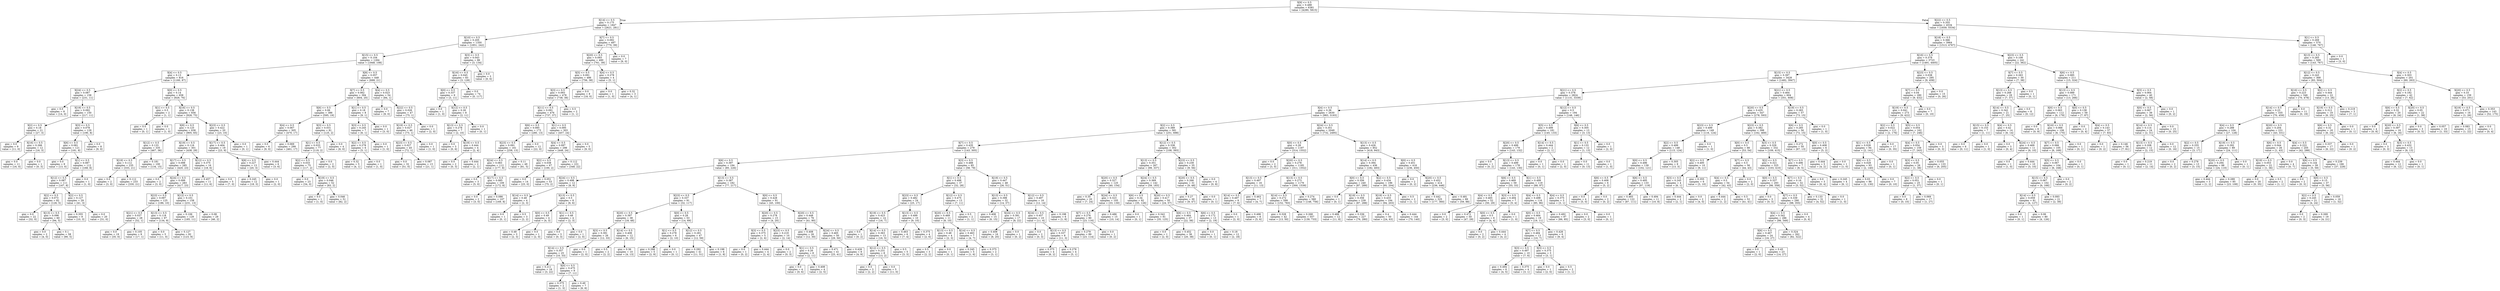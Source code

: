 digraph Tree {
node [shape=box] ;
0 [label="X[9] <= 0.5\ngini = 0.488\nsamples = 6381\nvalue = [4280, 5815]"] ;
1 [label="X[14] <= 0.5\ngini = 0.175\nsamples = 1847\nvalue = [2621, 281]"] ;
0 -> 1 [labeldistance=2.5, labelangle=45, headlabel="True"] ;
2 [label="X[10] <= 0.5\ngini = 0.205\nsamples = 1350\nvalue = [1851, 242]"] ;
1 -> 2 ;
3 [label="X[15] <= 0.5\ngini = 0.104\nsamples = 1264\nvalue = [1848, 108]"] ;
2 -> 3 ;
4 [label="X[4] <= 0.5\ngini = 0.13\nsamples = 816\nvalue = [1160, 87]"] ;
3 -> 4 ;
5 [label="X[24] <= 0.5\ngini = 0.087\nsamples = 158\nvalue = [231, 11]"] ;
4 -> 5 ;
6 [label="gini = 0.0\nsamples = 8\nvalue = [14, 0]"] ;
5 -> 6 ;
7 [label="X[19] <= 0.5\ngini = 0.092\nsamples = 150\nvalue = [217, 11]"] ;
5 -> 7 ;
8 [label="X[2] <= 0.5\ngini = 0.18\nsamples = 21\nvalue = [27, 3]"] ;
7 -> 8 ;
9 [label="gini = 0.0\nsamples = 9\nvalue = [11, 0]"] ;
8 -> 9 ;
10 [label="X[16] <= 0.5\ngini = 0.266\nsamples = 12\nvalue = [16, 3]"] ;
8 -> 10 ;
11 [label="gini = 0.0\nsamples = 11\nvalue = [16, 0]"] ;
10 -> 11 ;
12 [label="gini = 0.0\nsamples = 1\nvalue = [0, 3]"] ;
10 -> 12 ;
13 [label="X[3] <= 0.5\ngini = 0.078\nsamples = 129\nvalue = [190, 8]"] ;
7 -> 13 ;
14 [label="X[6] <= 0.5\ngini = 0.081\nsamples = 121\nvalue = [181, 8]"] ;
13 -> 14 ;
15 [label="gini = 0.0\nsamples = 9\nvalue = [13, 0]"] ;
14 -> 15 ;
16 [label="X[1] <= 0.5\ngini = 0.087\nsamples = 112\nvalue = [168, 8]"] ;
14 -> 16 ;
17 [label="X[12] <= 0.5\ngini = 0.087\nsamples = 111\nvalue = [167, 8]"] ;
16 -> 17 ;
18 [label="X[2] <= 0.5\ngini = 0.073\nsamples = 82\nvalue = [126, 5]"] ;
17 -> 18 ;
19 [label="gini = 0.0\nsamples = 22\nvalue = [32, 0]"] ;
18 -> 19 ;
20 [label="X[13] <= 0.5\ngini = 0.096\nsamples = 60\nvalue = [94, 5]"] ;
18 -> 20 ;
21 [label="gini = 0.0\nsamples = 2\nvalue = [4, 0]"] ;
20 -> 21 ;
22 [label="gini = 0.1\nsamples = 58\nvalue = [90, 5]"] ;
20 -> 22 ;
23 [label="X[2] <= 0.5\ngini = 0.127\nsamples = 29\nvalue = [41, 3]"] ;
17 -> 23 ;
24 [label="gini = 0.355\nsamples = 9\nvalue = [10, 3]"] ;
23 -> 24 ;
25 [label="gini = 0.0\nsamples = 20\nvalue = [31, 0]"] ;
23 -> 25 ;
26 [label="gini = 0.0\nsamples = 1\nvalue = [1, 0]"] ;
16 -> 26 ;
27 [label="gini = 0.0\nsamples = 8\nvalue = [9, 0]"] ;
13 -> 27 ;
28 [label="X[0] <= 0.5\ngini = 0.14\nsamples = 658\nvalue = [929, 76]"] ;
4 -> 28 ;
29 [label="X[1] <= 0.5\ngini = 0.5\nsamples = 2\nvalue = [1, 1]"] ;
28 -> 29 ;
30 [label="gini = 0.0\nsamples = 1\nvalue = [0, 1]"] ;
29 -> 30 ;
31 [label="gini = 0.0\nsamples = 1\nvalue = [1, 0]"] ;
29 -> 31 ;
32 [label="X[16] <= 0.5\ngini = 0.138\nsamples = 656\nvalue = [928, 75]"] ;
28 -> 32 ;
33 [label="X[8] <= 0.5\ngini = 0.125\nsamples = 636\nvalue = [905, 65]"] ;
32 -> 33 ;
34 [label="X[12] <= 0.5\ngini = 0.133\nsamples = 335\nvalue = [467, 36]"] ;
33 -> 34 ;
35 [label="X[19] <= 0.5\ngini = 0.112\nsamples = 235\nvalue = [333, 21]"] ;
34 -> 35 ;
36 [label="gini = 0.0\nsamples = 2\nvalue = [3, 0]"] ;
35 -> 36 ;
37 [label="gini = 0.112\nsamples = 233\nvalue = [330, 21]"] ;
35 -> 37 ;
38 [label="gini = 0.181\nsamples = 100\nvalue = [134, 15]"] ;
34 -> 38 ;
39 [label="X[19] <= 0.5\ngini = 0.116\nsamples = 301\nvalue = [438, 29]"] ;
33 -> 39 ;
40 [label="X[17] <= 0.5\ngini = 0.098\nsamples = 285\nvalue = [420, 23]"] ;
39 -> 40 ;
41 [label="gini = 0.0\nsamples = 2\nvalue = [3, 0]"] ;
40 -> 41 ;
42 [label="X[24] <= 0.5\ngini = 0.099\nsamples = 283\nvalue = [417, 23]"] ;
40 -> 42 ;
43 [label="X[23] <= 0.5\ngini = 0.097\nsamples = 125\nvalue = [186, 10]"] ;
42 -> 43 ;
44 [label="X[21] <= 0.5\ngini = 0.037\nsamples = 28\nvalue = [52, 1]"] ;
43 -> 44 ;
45 [label="gini = 0.0\nsamples = 19\nvalue = [35, 0]"] ;
44 -> 45 ;
46 [label="gini = 0.105\nsamples = 9\nvalue = [17, 1]"] ;
44 -> 46 ;
47 [label="X[13] <= 0.5\ngini = 0.118\nsamples = 97\nvalue = [134, 9]"] ;
43 -> 47 ;
48 [label="gini = 0.0\nsamples = 5\nvalue = [11, 0]"] ;
47 -> 48 ;
49 [label="gini = 0.127\nsamples = 92\nvalue = [123, 9]"] ;
47 -> 49 ;
50 [label="X[12] <= 0.5\ngini = 0.101\nsamples = 158\nvalue = [231, 13]"] ;
42 -> 50 ;
51 [label="gini = 0.106\nsamples = 129\nvalue = [185, 11]"] ;
50 -> 51 ;
52 [label="gini = 0.08\nsamples = 29\nvalue = [46, 2]"] ;
50 -> 52 ;
53 [label="X[12] <= 0.5\ngini = 0.375\nsamples = 16\nvalue = [18, 6]"] ;
39 -> 53 ;
54 [label="gini = 0.457\nsamples = 11\nvalue = [11, 6]"] ;
53 -> 54 ;
55 [label="gini = 0.0\nsamples = 5\nvalue = [7, 0]"] ;
53 -> 55 ;
56 [label="X[23] <= 0.5\ngini = 0.422\nsamples = 20\nvalue = [23, 10]"] ;
32 -> 56 ;
57 [label="X[17] <= 0.5\ngini = 0.404\nsamples = 19\nvalue = [23, 9]"] ;
56 -> 57 ;
58 [label="X[8] <= 0.5\ngini = 0.227\nsamples = 13\nvalue = [20, 3]"] ;
57 -> 58 ;
59 [label="gini = 0.245\nsamples = 12\nvalue = [18, 3]"] ;
58 -> 59 ;
60 [label="gini = 0.0\nsamples = 1\nvalue = [2, 0]"] ;
58 -> 60 ;
61 [label="gini = 0.444\nsamples = 6\nvalue = [3, 6]"] ;
57 -> 61 ;
62 [label="gini = 0.0\nsamples = 1\nvalue = [0, 1]"] ;
56 -> 62 ;
63 [label="X[8] <= 0.5\ngini = 0.057\nsamples = 448\nvalue = [688, 21]"] ;
3 -> 63 ;
64 [label="X[7] <= 0.5\ngini = 0.062\nsamples = 394\nvalue = [604, 20]"] ;
63 -> 64 ;
65 [label="X[6] <= 0.5\ngini = 0.06\nsamples = 386\nvalue = [595, 19]"] ;
64 -> 65 ;
66 [label="X[4] <= 0.5\ngini = 0.067\nsamples = 305\nvalue = [470, 17]"] ;
65 -> 66 ;
67 [label="gini = 0.0\nsamples = 6\nvalue = [9, 0]"] ;
66 -> 67 ;
68 [label="gini = 0.069\nsamples = 299\nvalue = [461, 17]"] ;
66 -> 68 ;
69 [label="X[3] <= 0.5\ngini = 0.031\nsamples = 81\nvalue = [125, 2]"] ;
65 -> 69 ;
70 [label="X[1] <= 0.5\ngini = 0.033\nsamples = 77\nvalue = [119, 2]"] ;
69 -> 70 ;
71 [label="X[2] <= 0.5\ngini = 0.033\nsamples = 75\nvalue = [117, 2]"] ;
70 -> 71 ;
72 [label="gini = 0.0\nsamples = 23\nvalue = [34, 0]"] ;
71 -> 72 ;
73 [label="X[19] <= 0.5\ngini = 0.046\nsamples = 52\nvalue = [83, 2]"] ;
71 -> 73 ;
74 [label="gini = 0.0\nsamples = 1\nvalue = [1, 0]"] ;
73 -> 74 ;
75 [label="gini = 0.046\nsamples = 51\nvalue = [82, 2]"] ;
73 -> 75 ;
76 [label="gini = 0.0\nsamples = 2\nvalue = [2, 0]"] ;
70 -> 76 ;
77 [label="gini = 0.0\nsamples = 4\nvalue = [6, 0]"] ;
69 -> 77 ;
78 [label="X[1] <= 0.5\ngini = 0.18\nsamples = 8\nvalue = [9, 1]"] ;
64 -> 78 ;
79 [label="X[3] <= 0.5\ngini = 0.245\nsamples = 7\nvalue = [6, 1]"] ;
78 -> 79 ;
80 [label="X[2] <= 0.5\ngini = 0.278\nsamples = 6\nvalue = [5, 1]"] ;
79 -> 80 ;
81 [label="gini = 0.32\nsamples = 5\nvalue = [4, 1]"] ;
80 -> 81 ;
82 [label="gini = 0.0\nsamples = 1\nvalue = [1, 0]"] ;
80 -> 82 ;
83 [label="gini = 0.0\nsamples = 1\nvalue = [1, 0]"] ;
79 -> 83 ;
84 [label="gini = 0.0\nsamples = 1\nvalue = [3, 0]"] ;
78 -> 84 ;
85 [label="X[4] <= 0.5\ngini = 0.023\nsamples = 54\nvalue = [84, 1]"] ;
63 -> 85 ;
86 [label="gini = 0.0\nsamples = 7\nvalue = [9, 0]"] ;
85 -> 86 ;
87 [label="X[22] <= 0.5\ngini = 0.026\nsamples = 47\nvalue = [75, 1]"] ;
85 -> 87 ;
88 [label="X[19] <= 0.5\ngini = 0.027\nsamples = 46\nvalue = [73, 1]"] ;
87 -> 88 ;
89 [label="X[23] <= 0.5\ngini = 0.027\nsamples = 45\nvalue = [72, 1]"] ;
88 -> 89 ;
90 [label="gini = 0.0\nsamples = 32\nvalue = [51, 0]"] ;
89 -> 90 ;
91 [label="gini = 0.087\nsamples = 13\nvalue = [21, 1]"] ;
89 -> 91 ;
92 [label="gini = 0.0\nsamples = 1\nvalue = [1, 0]"] ;
88 -> 92 ;
93 [label="gini = 0.0\nsamples = 1\nvalue = [2, 0]"] ;
87 -> 93 ;
94 [label="X[3] <= 0.5\ngini = 0.043\nsamples = 86\nvalue = [3, 134]"] ;
2 -> 94 ;
95 [label="X[16] <= 0.5\ngini = 0.045\nsamples = 83\nvalue = [3, 128]"] ;
94 -> 95 ;
96 [label="X[0] <= 0.5\ngini = 0.337\nsamples = 9\nvalue = [3, 11]"] ;
95 -> 96 ;
97 [label="gini = 0.0\nsamples = 1\nvalue = [1, 0]"] ;
96 -> 97 ;
98 [label="X[12] <= 0.5\ngini = 0.26\nsamples = 8\nvalue = [2, 11]"] ;
96 -> 98 ;
99 [label="X[13] <= 0.5\ngini = 0.278\nsamples = 7\nvalue = [2, 10]"] ;
98 -> 99 ;
100 [label="gini = 0.0\nsamples = 3\nvalue = [0, 6]"] ;
99 -> 100 ;
101 [label="X[19] <= 0.5\ngini = 0.444\nsamples = 4\nvalue = [2, 4]"] ;
99 -> 101 ;
102 [label="gini = 0.0\nsamples = 2\nvalue = [0, 3]"] ;
101 -> 102 ;
103 [label="gini = 0.444\nsamples = 2\nvalue = [2, 1]"] ;
101 -> 103 ;
104 [label="gini = 0.0\nsamples = 1\nvalue = [0, 1]"] ;
98 -> 104 ;
105 [label="gini = 0.0\nsamples = 74\nvalue = [0, 117]"] ;
95 -> 105 ;
106 [label="gini = 0.0\nsamples = 3\nvalue = [0, 6]"] ;
94 -> 106 ;
107 [label="X[7] <= 0.5\ngini = 0.092\nsamples = 497\nvalue = [770, 39]"] ;
1 -> 107 ;
108 [label="X[20] <= 0.5\ngini = 0.093\nsamples = 490\nvalue = [761, 39]"] ;
107 -> 108 ;
109 [label="X[5] <= 0.5\ngini = 0.091\nsamples = 486\nvalue = [756, 38]"] ;
108 -> 109 ;
110 [label="X[3] <= 0.5\ngini = 0.093\nsamples = 478\nvalue = [738, 38]"] ;
109 -> 110 ;
111 [label="X[11] <= 0.5\ngini = 0.091\nsamples = 476\nvalue = [737, 37]"] ;
110 -> 111 ;
112 [label="X[6] <= 0.5\ngini = 0.085\nsamples = 173\nvalue = [280, 13]"] ;
111 -> 112 ;
113 [label="X[23] <= 0.5\ngini = 0.091\nsamples = 161\nvalue = [258, 13]"] ;
112 -> 113 ;
114 [label="X[24] <= 0.5\ngini = 0.083\nsamples = 112\nvalue = [177, 8]"] ;
113 -> 114 ;
115 [label="gini = 0.0\nsamples = 3\nvalue = [5, 0]"] ;
114 -> 115 ;
116 [label="X[17] <= 0.5\ngini = 0.085\nsamples = 109\nvalue = [172, 8]"] ;
114 -> 116 ;
117 [label="gini = 0.0\nsamples = 2\nvalue = [3, 0]"] ;
116 -> 117 ;
118 [label="gini = 0.086\nsamples = 107\nvalue = [169, 8]"] ;
116 -> 118 ;
119 [label="gini = 0.11\nsamples = 49\nvalue = [81, 5]"] ;
113 -> 119 ;
120 [label="gini = 0.0\nsamples = 12\nvalue = [22, 0]"] ;
112 -> 120 ;
121 [label="X[1] <= 0.5\ngini = 0.095\nsamples = 303\nvalue = [457, 24]"] ;
111 -> 121 ;
122 [label="X[4] <= 0.5\ngini = 0.097\nsamples = 298\nvalue = [448, 24]"] ;
121 -> 122 ;
123 [label="X[2] <= 0.5\ngini = 0.038\nsamples = 67\nvalue = [100, 2]"] ;
122 -> 123 ;
124 [label="gini = 0.0\nsamples = 14\nvalue = [25, 0]"] ;
123 -> 124 ;
125 [label="gini = 0.051\nsamples = 53\nvalue = [75, 2]"] ;
123 -> 125 ;
126 [label="gini = 0.112\nsamples = 231\nvalue = [348, 22]"] ;
122 -> 126 ;
127 [label="gini = 0.0\nsamples = 5\nvalue = [9, 0]"] ;
121 -> 127 ;
128 [label="gini = 0.5\nsamples = 2\nvalue = [1, 1]"] ;
110 -> 128 ;
129 [label="gini = 0.0\nsamples = 8\nvalue = [18, 0]"] ;
109 -> 129 ;
130 [label="X[4] <= 0.5\ngini = 0.278\nsamples = 4\nvalue = [5, 1]"] ;
108 -> 130 ;
131 [label="gini = 0.0\nsamples = 1\nvalue = [1, 0]"] ;
130 -> 131 ;
132 [label="gini = 0.32\nsamples = 3\nvalue = [4, 1]"] ;
130 -> 132 ;
133 [label="gini = 0.0\nsamples = 7\nvalue = [9, 0]"] ;
107 -> 133 ;
134 [label="X[22] <= 0.5\ngini = 0.355\nsamples = 4534\nvalue = [1659, 5534]"] ;
0 -> 134 [labeldistance=2.5, labelangle=-45, headlabel="False"] ;
135 [label="X[18] <= 0.5\ngini = 0.366\nsamples = 3964\nvalue = [1513, 4767]"] ;
134 -> 135 ;
136 [label="X[16] <= 0.5\ngini = 0.378\nsamples = 3723\nvalue = [1491, 4405]"] ;
135 -> 136 ;
137 [label="X[15] <= 0.5\ngini = 0.397\nsamples = 3428\nvalue = [1482, 3947]"] ;
136 -> 137 ;
138 [label="X[21] <= 0.5\ngini = 0.378\nsamples = 2824\nvalue = [1131, 3339]"] ;
137 -> 138 ;
139 [label="X[4] <= 0.5\ngini = 0.36\nsamples = 2630\nvalue = [983, 3193]"] ;
138 -> 139 ;
140 [label="X[2] <= 0.5\ngini = 0.389\nsamples = 581\nvalue = [251, 698]"] ;
139 -> 140 ;
141 [label="X[7] <= 0.5\ngini = 0.435\nsamples = 279\nvalue = [143, 305]"] ;
140 -> 141 ;
142 [label="X[6] <= 0.5\ngini = 0.397\nsamples = 194\nvalue = [85, 226]"] ;
141 -> 142 ;
143 [label="X[24] <= 0.5\ngini = 0.498\nsamples = 12\nvalue = [8, 9]"] ;
142 -> 143 ;
144 [label="X[14] <= 0.5\ngini = 0.48\nsamples = 4\nvalue = [2, 3]"] ;
143 -> 144 ;
145 [label="gini = 0.0\nsamples = 1\nvalue = [0, 1]"] ;
144 -> 145 ;
146 [label="gini = 0.5\nsamples = 3\nvalue = [2, 2]"] ;
144 -> 146 ;
147 [label="X[13] <= 0.5\ngini = 0.5\nsamples = 8\nvalue = [6, 6]"] ;
143 -> 147 ;
148 [label="X[0] <= 0.5\ngini = 0.49\nsamples = 4\nvalue = [4, 3]"] ;
147 -> 148 ;
149 [label="gini = 0.48\nsamples = 3\nvalue = [2, 3]"] ;
148 -> 149 ;
150 [label="gini = 0.0\nsamples = 1\nvalue = [2, 0]"] ;
148 -> 150 ;
151 [label="X[1] <= 0.5\ngini = 0.48\nsamples = 4\nvalue = [2, 3]"] ;
147 -> 151 ;
152 [label="gini = 0.0\nsamples = 3\nvalue = [0, 3]"] ;
151 -> 152 ;
153 [label="gini = 0.0\nsamples = 1\nvalue = [2, 0]"] ;
151 -> 153 ;
154 [label="X[13] <= 0.5\ngini = 0.387\nsamples = 182\nvalue = [77, 217]"] ;
142 -> 154 ;
155 [label="X[23] <= 0.5\ngini = 0.337\nsamples = 91\nvalue = [32, 117]"] ;
154 -> 155 ;
156 [label="X[20] <= 0.5\ngini = 0.397\nsamples = 38\nvalue = [18, 48]"] ;
155 -> 156 ;
157 [label="X[3] <= 0.5\ngini = 0.391\nsamples = 26\nvalue = [12, 33]"] ;
156 -> 157 ;
158 [label="X[14] <= 0.5\ngini = 0.357\nsamples = 25\nvalue = [10, 33]"] ;
157 -> 158 ;
159 [label="gini = 0.211\nsamples = 16\nvalue = [3, 22]"] ;
158 -> 159 ;
160 [label="X[0] <= 0.5\ngini = 0.475\nsamples = 9\nvalue = [7, 11]"] ;
158 -> 160 ;
161 [label="gini = 0.375\nsamples = 2\nvalue = [1, 3]"] ;
160 -> 161 ;
162 [label="gini = 0.49\nsamples = 7\nvalue = [6, 8]"] ;
160 -> 162 ;
163 [label="gini = 0.0\nsamples = 1\nvalue = [2, 0]"] ;
157 -> 163 ;
164 [label="X[14] <= 0.5\ngini = 0.408\nsamples = 12\nvalue = [6, 15]"] ;
156 -> 164 ;
165 [label="gini = 0.5\nsamples = 2\nvalue = [2, 2]"] ;
164 -> 165 ;
166 [label="gini = 0.36\nsamples = 10\nvalue = [4, 13]"] ;
164 -> 166 ;
167 [label="X[0] <= 0.5\ngini = 0.28\nsamples = 53\nvalue = [14, 69]"] ;
155 -> 167 ;
168 [label="X[1] <= 0.5\ngini = 0.278\nsamples = 6\nvalue = [2, 10]"] ;
167 -> 168 ;
169 [label="gini = 0.298\nsamples = 5\nvalue = [2, 9]"] ;
168 -> 169 ;
170 [label="gini = 0.0\nsamples = 1\nvalue = [0, 1]"] ;
168 -> 170 ;
171 [label="X[12] <= 0.5\ngini = 0.281\nsamples = 47\nvalue = [12, 59]"] ;
167 -> 171 ;
172 [label="gini = 0.292\nsamples = 41\nvalue = [11, 51]"] ;
171 -> 172 ;
173 [label="gini = 0.198\nsamples = 6\nvalue = [1, 8]"] ;
171 -> 173 ;
174 [label="X[0] <= 0.5\ngini = 0.428\nsamples = 91\nvalue = [45, 100]"] ;
154 -> 174 ;
175 [label="X[20] <= 0.5\ngini = 0.278\nsamples = 15\nvalue = [4, 20]"] ;
174 -> 175 ;
176 [label="X[3] <= 0.5\ngini = 0.375\nsamples = 5\nvalue = [2, 6]"] ;
175 -> 176 ;
177 [label="gini = 0.0\nsamples = 1\nvalue = [0, 2]"] ;
176 -> 177 ;
178 [label="gini = 0.444\nsamples = 4\nvalue = [2, 4]"] ;
176 -> 178 ;
179 [label="X[23] <= 0.5\ngini = 0.219\nsamples = 10\nvalue = [2, 14]"] ;
175 -> 179 ;
180 [label="gini = 0.0\nsamples = 2\nvalue = [0, 3]"] ;
179 -> 180 ;
181 [label="X[1] <= 0.5\ngini = 0.26\nsamples = 8\nvalue = [2, 11]"] ;
179 -> 181 ;
182 [label="gini = 0.0\nsamples = 4\nvalue = [0, 6]"] ;
181 -> 182 ;
183 [label="gini = 0.408\nsamples = 4\nvalue = [2, 5]"] ;
181 -> 183 ;
184 [label="X[20] <= 0.5\ngini = 0.448\nsamples = 76\nvalue = [41, 80]"] ;
174 -> 184 ;
185 [label="gini = 0.408\nsamples = 26\nvalue = [12, 30]"] ;
184 -> 185 ;
186 [label="X[24] <= 0.5\ngini = 0.465\nsamples = 50\nvalue = [29, 50]"] ;
184 -> 186 ;
187 [label="gini = 0.471\nsamples = 41\nvalue = [25, 41]"] ;
186 -> 187 ;
188 [label="gini = 0.426\nsamples = 9\nvalue = [4, 9]"] ;
186 -> 188 ;
189 [label="X[3] <= 0.5\ngini = 0.488\nsamples = 85\nvalue = [58, 79]"] ;
141 -> 189 ;
190 [label="X[1] <= 0.5\ngini = 0.498\nsamples = 37\nvalue = [32, 28]"] ;
189 -> 190 ;
191 [label="X[23] <= 0.5\ngini = 0.482\nsamples = 24\nvalue = [25, 17]"] ;
190 -> 191 ;
192 [label="X[19] <= 0.5\ngini = 0.423\nsamples = 14\nvalue = [16, 7]"] ;
191 -> 192 ;
193 [label="gini = 0.0\nsamples = 1\nvalue = [0, 2]"] ;
192 -> 193 ;
194 [label="X[14] <= 0.5\ngini = 0.363\nsamples = 13\nvalue = [16, 5]"] ;
192 -> 194 ;
195 [label="X[12] <= 0.5\ngini = 0.231\nsamples = 8\nvalue = [13, 2]"] ;
194 -> 195 ;
196 [label="gini = 0.5\nsamples = 3\nvalue = [2, 2]"] ;
195 -> 196 ;
197 [label="gini = 0.0\nsamples = 5\nvalue = [11, 0]"] ;
195 -> 197 ;
198 [label="gini = 0.5\nsamples = 5\nvalue = [3, 3]"] ;
194 -> 198 ;
199 [label="X[13] <= 0.5\ngini = 0.499\nsamples = 10\nvalue = [9, 10]"] ;
191 -> 199 ;
200 [label="gini = 0.463\nsamples = 6\nvalue = [7, 4]"] ;
199 -> 200 ;
201 [label="gini = 0.375\nsamples = 4\nvalue = [2, 6]"] ;
199 -> 201 ;
202 [label="X[12] <= 0.5\ngini = 0.475\nsamples = 13\nvalue = [7, 11]"] ;
190 -> 202 ;
203 [label="X[20] <= 0.5\ngini = 0.469\nsamples = 11\nvalue = [6, 10]"] ;
202 -> 203 ;
204 [label="X[13] <= 0.5\ngini = 0.48\nsamples = 4\nvalue = [2, 3]"] ;
203 -> 204 ;
205 [label="gini = 0.5\nsamples = 3\nvalue = [2, 2]"] ;
204 -> 205 ;
206 [label="gini = 0.0\nsamples = 1\nvalue = [0, 1]"] ;
204 -> 206 ;
207 [label="X[14] <= 0.5\ngini = 0.463\nsamples = 7\nvalue = [4, 7]"] ;
203 -> 207 ;
208 [label="gini = 0.245\nsamples = 5\nvalue = [1, 6]"] ;
207 -> 208 ;
209 [label="gini = 0.375\nsamples = 2\nvalue = [3, 1]"] ;
207 -> 209 ;
210 [label="gini = 0.5\nsamples = 2\nvalue = [1, 1]"] ;
202 -> 210 ;
211 [label="X[19] <= 0.5\ngini = 0.447\nsamples = 48\nvalue = [26, 51]"] ;
189 -> 211 ;
212 [label="X[13] <= 0.5\ngini = 0.398\nsamples = 32\nvalue = [14, 37]"] ;
211 -> 212 ;
213 [label="gini = 0.408\nsamples = 15\nvalue = [6, 15]"] ;
212 -> 213 ;
214 [label="X[24] <= 0.5\ngini = 0.391\nsamples = 17\nvalue = [8, 22]"] ;
212 -> 214 ;
215 [label="gini = 0.408\nsamples = 16\nvalue = [8, 20]"] ;
214 -> 215 ;
216 [label="gini = 0.0\nsamples = 1\nvalue = [0, 2]"] ;
214 -> 216 ;
217 [label="X[12] <= 0.5\ngini = 0.497\nsamples = 16\nvalue = [12, 14]"] ;
211 -> 217 ;
218 [label="X[24] <= 0.5\ngini = 0.457\nsamples = 10\nvalue = [11, 6]"] ;
217 -> 218 ;
219 [label="gini = 0.0\nsamples = 2\nvalue = [0, 3]"] ;
218 -> 219 ;
220 [label="X[13] <= 0.5\ngini = 0.337\nsamples = 8\nvalue = [11, 3]"] ;
218 -> 220 ;
221 [label="gini = 0.375\nsamples = 4\nvalue = [6, 2]"] ;
220 -> 221 ;
222 [label="gini = 0.278\nsamples = 4\nvalue = [5, 1]"] ;
220 -> 222 ;
223 [label="gini = 0.198\nsamples = 6\nvalue = [1, 8]"] ;
217 -> 223 ;
224 [label="X[12] <= 0.5\ngini = 0.338\nsamples = 302\nvalue = [108, 393]"] ;
140 -> 224 ;
225 [label="X[13] <= 0.5\ngini = 0.351\nsamples = 267\nvalue = [99, 337]"] ;
224 -> 225 ;
226 [label="X[20] <= 0.5\ngini = 0.327\nsamples = 125\nvalue = [40, 154]"] ;
225 -> 226 ;
227 [label="gini = 0.35\nsamples = 20\nvalue = [7, 24]"] ;
226 -> 227 ;
228 [label="X[24] <= 0.5\ngini = 0.323\nsamples = 105\nvalue = [33, 130]"] ;
226 -> 228 ;
229 [label="X[7] <= 0.5\ngini = 0.276\nsamples = 90\nvalue = [23, 116]"] ;
228 -> 229 ;
230 [label="gini = 0.279\nsamples = 89\nvalue = [23, 114]"] ;
229 -> 230 ;
231 [label="gini = 0.0\nsamples = 1\nvalue = [0, 2]"] ;
229 -> 231 ;
232 [label="gini = 0.486\nsamples = 15\nvalue = [10, 14]"] ;
228 -> 232 ;
233 [label="X[24] <= 0.5\ngini = 0.369\nsamples = 142\nvalue = [59, 183]"] ;
225 -> 233 ;
234 [label="X[6] <= 0.5\ngini = 0.34\nsamples = 92\nvalue = [35, 126]"] ;
233 -> 234 ;
235 [label="gini = 0.0\nsamples = 1\nvalue = [0, 1]"] ;
234 -> 235 ;
236 [label="gini = 0.342\nsamples = 91\nvalue = [35, 125]"] ;
234 -> 236 ;
237 [label="X[20] <= 0.5\ngini = 0.417\nsamples = 50\nvalue = [24, 57]"] ;
233 -> 237 ;
238 [label="X[6] <= 0.5\ngini = 0.464\nsamples = 37\nvalue = [22, 38]"] ;
237 -> 238 ;
239 [label="gini = 0.0\nsamples = 1\nvalue = [2, 0]"] ;
238 -> 239 ;
240 [label="gini = 0.452\nsamples = 36\nvalue = [20, 38]"] ;
238 -> 240 ;
241 [label="X[6] <= 0.5\ngini = 0.172\nsamples = 13\nvalue = [2, 19]"] ;
237 -> 241 ;
242 [label="gini = 0.0\nsamples = 1\nvalue = [0, 1]"] ;
241 -> 242 ;
243 [label="gini = 0.18\nsamples = 12\nvalue = [2, 18]"] ;
241 -> 243 ;
244 [label="X[23] <= 0.5\ngini = 0.239\nsamples = 35\nvalue = [9, 56]"] ;
224 -> 244 ;
245 [label="X[20] <= 0.5\ngini = 0.266\nsamples = 31\nvalue = [9, 48]"] ;
244 -> 245 ;
246 [label="gini = 0.27\nsamples = 30\nvalue = [9, 47]"] ;
245 -> 246 ;
247 [label="gini = 0.0\nsamples = 1\nvalue = [0, 1]"] ;
245 -> 247 ;
248 [label="gini = 0.0\nsamples = 4\nvalue = [0, 8]"] ;
244 -> 248 ;
249 [label="X[24] <= 0.5\ngini = 0.351\nsamples = 2049\nvalue = [732, 2495]"] ;
139 -> 249 ;
250 [label="X[0] <= 0.5\ngini = 0.28\nsamples = 1197\nvalue = [314, 1552]"] ;
249 -> 250 ;
251 [label="gini = 0.0\nsamples = 2\nvalue = [3, 0]"] ;
250 -> 251 ;
252 [label="X[20] <= 0.5\ngini = 0.278\nsamples = 1195\nvalue = [311, 1552]"] ;
250 -> 252 ;
253 [label="X[13] <= 0.5\ngini = 0.497\nsamples = 16\nvalue = [11, 13]"] ;
252 -> 253 ;
254 [label="X[14] <= 0.5\ngini = 0.497\nsamples = 9\nvalue = [7, 6]"] ;
253 -> 254 ;
255 [label="gini = 0.0\nsamples = 1\nvalue = [2, 0]"] ;
254 -> 255 ;
256 [label="gini = 0.496\nsamples = 8\nvalue = [5, 6]"] ;
254 -> 256 ;
257 [label="gini = 0.463\nsamples = 7\nvalue = [4, 7]"] ;
253 -> 257 ;
258 [label="X[13] <= 0.5\ngini = 0.273\nsamples = 1179\nvalue = [300, 1539]"] ;
252 -> 258 ;
259 [label="X[14] <= 0.5\ngini = 0.272\nsamples = 599\nvalue = [152, 783]"] ;
258 -> 259 ;
260 [label="gini = 0.328\nsamples = 42\nvalue = [13, 50]"] ;
259 -> 260 ;
261 [label="gini = 0.268\nsamples = 557\nvalue = [139, 733]"] ;
259 -> 261 ;
262 [label="gini = 0.274\nsamples = 580\nvalue = [148, 756]"] ;
258 -> 262 ;
263 [label="X[13] <= 0.5\ngini = 0.426\nsamples = 852\nvalue = [418, 943]"] ;
249 -> 263 ;
264 [label="X[14] <= 0.5\ngini = 0.394\nsamples = 436\nvalue = [182, 493]"] ;
263 -> 264 ;
265 [label="X[0] <= 0.5\ngini = 0.356\nsamples = 240\nvalue = [87, 289]"] ;
264 -> 265 ;
266 [label="gini = 0.0\nsamples = 1\nvalue = [0, 1]"] ;
265 -> 266 ;
267 [label="X[19] <= 0.5\ngini = 0.356\nsamples = 239\nvalue = [87, 288]"] ;
265 -> 267 ;
268 [label="gini = 0.488\nsamples = 12\nvalue = [11, 8]"] ;
267 -> 268 ;
269 [label="gini = 0.336\nsamples = 227\nvalue = [76, 280]"] ;
267 -> 269 ;
270 [label="X[2] <= 0.5\ngini = 0.434\nsamples = 196\nvalue = [95, 204]"] ;
264 -> 270 ;
271 [label="X[19] <= 0.5\ngini = 0.433\nsamples = 194\nvalue = [94, 203]"] ;
270 -> 271 ;
272 [label="gini = 0.4\nsamples = 50\nvalue = [24, 63]"] ;
271 -> 272 ;
273 [label="gini = 0.444\nsamples = 144\nvalue = [70, 140]"] ;
271 -> 273 ;
274 [label="gini = 0.5\nsamples = 2\nvalue = [1, 1]"] ;
270 -> 274 ;
275 [label="X[0] <= 0.5\ngini = 0.451\nsamples = 416\nvalue = [236, 450]"] ;
263 -> 275 ;
276 [label="gini = 0.0\nsamples = 2\nvalue = [0, 2]"] ;
275 -> 276 ;
277 [label="X[20] <= 0.5\ngini = 0.452\nsamples = 414\nvalue = [236, 448]"] ;
275 -> 277 ;
278 [label="gini = 0.442\nsamples = 325\nvalue = [177, 360]"] ;
277 -> 278 ;
279 [label="gini = 0.481\nsamples = 89\nvalue = [59, 88]"] ;
277 -> 279 ;
280 [label="X[12] <= 0.5\ngini = 0.5\nsamples = 194\nvalue = [148, 146]"] ;
138 -> 280 ;
281 [label="X[5] <= 0.5\ngini = 0.499\nsamples = 181\nvalue = [145, 133]"] ;
280 -> 281 ;
282 [label="X[20] <= 0.5\ngini = 0.499\nsamples = 179\nvalue = [143, 132]"] ;
281 -> 282 ;
283 [label="gini = 0.0\nsamples = 1\nvalue = [0, 2]"] ;
282 -> 283 ;
284 [label="X[13] <= 0.5\ngini = 0.499\nsamples = 178\nvalue = [143, 130]"] ;
282 -> 284 ;
285 [label="X[6] <= 0.5\ngini = 0.469\nsamples = 59\nvalue = [55, 33]"] ;
284 -> 285 ;
286 [label="X[4] <= 0.5\ngini = 0.465\nsamples = 52\nvalue = [50, 29]"] ;
285 -> 286 ;
287 [label="gini = 0.0\nsamples = 2\nvalue = [3, 0]"] ;
286 -> 287 ;
288 [label="gini = 0.472\nsamples = 50\nvalue = [47, 29]"] ;
286 -> 288 ;
289 [label="X[3] <= 0.5\ngini = 0.494\nsamples = 7\nvalue = [5, 4]"] ;
285 -> 289 ;
290 [label="X[0] <= 0.5\ngini = 0.5\nsamples = 6\nvalue = [4, 4]"] ;
289 -> 290 ;
291 [label="gini = 0.0\nsamples = 2\nvalue = [0, 2]"] ;
290 -> 291 ;
292 [label="gini = 0.444\nsamples = 4\nvalue = [4, 2]"] ;
290 -> 292 ;
293 [label="gini = 0.0\nsamples = 1\nvalue = [1, 0]"] ;
289 -> 293 ;
294 [label="X[1] <= 0.5\ngini = 0.499\nsamples = 119\nvalue = [88, 97]"] ;
284 -> 294 ;
295 [label="X[4] <= 0.5\ngini = 0.498\nsamples = 116\nvalue = [85, 96]"] ;
294 -> 295 ;
296 [label="X[0] <= 0.5\ngini = 0.464\nsamples = 19\nvalue = [19, 11]"] ;
295 -> 296 ;
297 [label="X[7] <= 0.5\ngini = 0.484\nsamples = 13\nvalue = [10, 7]"] ;
296 -> 297 ;
298 [label="X[3] <= 0.5\ngini = 0.497\nsamples = 10\nvalue = [7, 6]"] ;
297 -> 298 ;
299 [label="gini = 0.494\nsamples = 6\nvalue = [4, 5]"] ;
298 -> 299 ;
300 [label="gini = 0.375\nsamples = 4\nvalue = [3, 1]"] ;
298 -> 300 ;
301 [label="X[3] <= 0.5\ngini = 0.375\nsamples = 3\nvalue = [3, 1]"] ;
297 -> 301 ;
302 [label="gini = 0.0\nsamples = 1\nvalue = [2, 0]"] ;
301 -> 302 ;
303 [label="gini = 0.5\nsamples = 2\nvalue = [1, 1]"] ;
301 -> 303 ;
304 [label="gini = 0.426\nsamples = 6\nvalue = [9, 4]"] ;
296 -> 304 ;
305 [label="gini = 0.492\nsamples = 97\nvalue = [66, 85]"] ;
295 -> 305 ;
306 [label="X[4] <= 0.5\ngini = 0.375\nsamples = 3\nvalue = [3, 1]"] ;
294 -> 306 ;
307 [label="gini = 0.0\nsamples = 2\nvalue = [3, 0]"] ;
306 -> 307 ;
308 [label="gini = 0.0\nsamples = 1\nvalue = [0, 1]"] ;
306 -> 308 ;
309 [label="X[14] <= 0.5\ngini = 0.444\nsamples = 2\nvalue = [2, 1]"] ;
281 -> 309 ;
310 [label="gini = 0.0\nsamples = 1\nvalue = [0, 1]"] ;
309 -> 310 ;
311 [label="gini = 0.0\nsamples = 1\nvalue = [2, 0]"] ;
309 -> 311 ;
312 [label="X[6] <= 0.5\ngini = 0.305\nsamples = 13\nvalue = [3, 13]"] ;
280 -> 312 ;
313 [label="X[1] <= 0.5\ngini = 0.133\nsamples = 12\nvalue = [1, 13]"] ;
312 -> 313 ;
314 [label="gini = 0.0\nsamples = 11\nvalue = [0, 13]"] ;
313 -> 314 ;
315 [label="gini = 0.0\nsamples = 1\nvalue = [1, 0]"] ;
313 -> 315 ;
316 [label="gini = 0.0\nsamples = 1\nvalue = [2, 0]"] ;
312 -> 316 ;
317 [label="X[21] <= 0.5\ngini = 0.464\nsamples = 604\nvalue = [351, 608]"] ;
137 -> 317 ;
318 [label="X[20] <= 0.5\ngini = 0.435\nsamples = 547\nvalue = [278, 593]"] ;
317 -> 318 ;
319 [label="X[23] <= 0.5\ngini = 0.499\nsamples = 149\nvalue = [116, 124]"] ;
318 -> 319 ;
320 [label="X[2] <= 0.5\ngini = 0.499\nsamples = 148\nvalue = [115, 124]"] ;
319 -> 320 ;
321 [label="X[0] <= 0.5\ngini = 0.496\nsamples = 139\nvalue = [102, 121]"] ;
320 -> 321 ;
322 [label="X[6] <= 0.5\ngini = 0.408\nsamples = 6\nvalue = [5, 2]"] ;
321 -> 322 ;
323 [label="gini = 0.0\nsamples = 4\nvalue = [5, 0]"] ;
322 -> 323 ;
324 [label="gini = 0.0\nsamples = 2\nvalue = [0, 2]"] ;
322 -> 324 ;
325 [label="X[6] <= 0.5\ngini = 0.495\nsamples = 133\nvalue = [97, 119]"] ;
321 -> 325 ;
326 [label="gini = 0.493\nsamples = 122\nvalue = [87, 111]"] ;
325 -> 326 ;
327 [label="gini = 0.494\nsamples = 11\nvalue = [10, 8]"] ;
325 -> 327 ;
328 [label="gini = 0.305\nsamples = 9\nvalue = [13, 3]"] ;
320 -> 328 ;
329 [label="gini = 0.0\nsamples = 1\nvalue = [1, 0]"] ;
319 -> 329 ;
330 [label="X[23] <= 0.5\ngini = 0.382\nsamples = 398\nvalue = [162, 469]"] ;
318 -> 330 ;
331 [label="X[0] <= 0.5\ngini = 0.5\nsamples = 66\nvalue = [53, 54]"] ;
330 -> 331 ;
332 [label="X[2] <= 0.5\ngini = 0.495\nsamples = 10\nvalue = [9, 11]"] ;
331 -> 332 ;
333 [label="X[3] <= 0.5\ngini = 0.245\nsamples = 4\nvalue = [6, 1]"] ;
332 -> 333 ;
334 [label="gini = 0.444\nsamples = 2\nvalue = [2, 1]"] ;
333 -> 334 ;
335 [label="gini = 0.0\nsamples = 2\nvalue = [4, 0]"] ;
333 -> 335 ;
336 [label="gini = 0.355\nsamples = 6\nvalue = [3, 10]"] ;
332 -> 336 ;
337 [label="X[7] <= 0.5\ngini = 0.5\nsamples = 56\nvalue = [44, 43]"] ;
331 -> 337 ;
338 [label="X[4] <= 0.5\ngini = 0.5\nsamples = 54\nvalue = [42, 43]"] ;
337 -> 338 ;
339 [label="gini = 0.444\nsamples = 2\nvalue = [1, 2]"] ;
338 -> 339 ;
340 [label="gini = 0.5\nsamples = 52\nvalue = [41, 41]"] ;
338 -> 340 ;
341 [label="gini = 0.0\nsamples = 2\nvalue = [2, 0]"] ;
337 -> 341 ;
342 [label="X[3] <= 0.5\ngini = 0.329\nsamples = 332\nvalue = [109, 415]"] ;
330 -> 342 ;
343 [label="X[2] <= 0.5\ngini = 0.321\nsamples = 325\nvalue = [103, 410]"] ;
342 -> 343 ;
344 [label="X[0] <= 0.5\ngini = 0.337\nsamples = 293\nvalue = [98, 358]"] ;
343 -> 344 ;
345 [label="gini = 0.0\nsamples = 3\nvalue = [0, 3]"] ;
344 -> 345 ;
346 [label="X[7] <= 0.5\ngini = 0.339\nsamples = 290\nvalue = [98, 355]"] ;
344 -> 346 ;
347 [label="X[4] <= 0.5\ngini = 0.342\nsamples = 286\nvalue = [98, 349]"] ;
346 -> 347 ;
348 [label="X[6] <= 0.5\ngini = 0.467\nsamples = 24\nvalue = [16, 27]"] ;
347 -> 348 ;
349 [label="gini = 0.0\nsamples = 1\nvalue = [2, 0]"] ;
348 -> 349 ;
350 [label="gini = 0.45\nsamples = 23\nvalue = [14, 27]"] ;
348 -> 350 ;
351 [label="gini = 0.324\nsamples = 262\nvalue = [82, 322]"] ;
347 -> 351 ;
352 [label="gini = 0.0\nsamples = 4\nvalue = [0, 6]"] ;
346 -> 352 ;
353 [label="X[7] <= 0.5\ngini = 0.16\nsamples = 32\nvalue = [5, 52]"] ;
343 -> 353 ;
354 [label="gini = 0.133\nsamples = 31\nvalue = [4, 52]"] ;
353 -> 354 ;
355 [label="gini = 0.0\nsamples = 1\nvalue = [1, 0]"] ;
353 -> 355 ;
356 [label="X[7] <= 0.5\ngini = 0.496\nsamples = 7\nvalue = [6, 5]"] ;
342 -> 356 ;
357 [label="gini = 0.0\nsamples = 3\nvalue = [0, 4]"] ;
356 -> 357 ;
358 [label="gini = 0.245\nsamples = 4\nvalue = [6, 1]"] ;
356 -> 358 ;
359 [label="X[19] <= 0.5\ngini = 0.283\nsamples = 57\nvalue = [73, 15]"] ;
317 -> 359 ;
360 [label="X[6] <= 0.5\ngini = 0.285\nsamples = 56\nvalue = [72, 15]"] ;
359 -> 360 ;
361 [label="gini = 0.272\nsamples = 50\nvalue = [67, 13]"] ;
360 -> 361 ;
362 [label="X[0] <= 0.5\ngini = 0.408\nsamples = 6\nvalue = [5, 2]"] ;
360 -> 362 ;
363 [label="gini = 0.444\nsamples = 5\nvalue = [4, 2]"] ;
362 -> 363 ;
364 [label="gini = 0.0\nsamples = 1\nvalue = [1, 0]"] ;
362 -> 364 ;
365 [label="gini = 0.0\nsamples = 1\nvalue = [1, 0]"] ;
359 -> 365 ;
366 [label="X[23] <= 0.5\ngini = 0.038\nsamples = 295\nvalue = [9, 458]"] ;
136 -> 366 ;
367 [label="X[7] <= 0.5\ngini = 0.04\nsamples = 280\nvalue = [9, 432]"] ;
366 -> 367 ;
368 [label="X[19] <= 0.5\ngini = 0.041\nsamples = 273\nvalue = [9, 422]"] ;
367 -> 368 ;
369 [label="X[2] <= 0.5\ngini = 0.022\nsamples = 111\nvalue = [2, 176]"] ;
368 -> 369 ;
370 [label="X[1] <= 0.5\ngini = 0.028\nsamples = 94\nvalue = [2, 141]"] ;
369 -> 370 ;
371 [label="X[6] <= 0.5\ngini = 0.028\nsamples = 93\nvalue = [2, 140]"] ;
370 -> 371 ;
372 [label="gini = 0.03\nsamples = 86\nvalue = [2, 130]"] ;
371 -> 372 ;
373 [label="gini = 0.0\nsamples = 7\nvalue = [0, 10]"] ;
371 -> 373 ;
374 [label="gini = 0.0\nsamples = 1\nvalue = [0, 1]"] ;
370 -> 374 ;
375 [label="gini = 0.0\nsamples = 17\nvalue = [0, 35]"] ;
369 -> 375 ;
376 [label="X[5] <= 0.5\ngini = 0.054\nsamples = 162\nvalue = [7, 246]"] ;
368 -> 376 ;
377 [label="X[4] <= 0.5\ngini = 0.054\nsamples = 159\nvalue = [7, 243]"] ;
376 -> 377 ;
378 [label="X[3] <= 0.5\ngini = 0.05\nsamples = 26\nvalue = [1, 38]"] ;
377 -> 378 ;
379 [label="X[2] <= 0.5\ngini = 0.051\nsamples = 25\nvalue = [1, 37]"] ;
378 -> 379 ;
380 [label="gini = 0.0\nsamples = 8\nvalue = [0, 10]"] ;
379 -> 380 ;
381 [label="gini = 0.069\nsamples = 17\nvalue = [1, 27]"] ;
379 -> 381 ;
382 [label="gini = 0.0\nsamples = 1\nvalue = [0, 1]"] ;
378 -> 382 ;
383 [label="gini = 0.055\nsamples = 133\nvalue = [6, 205]"] ;
377 -> 383 ;
384 [label="gini = 0.0\nsamples = 3\nvalue = [0, 3]"] ;
376 -> 384 ;
385 [label="gini = 0.0\nsamples = 7\nvalue = [0, 10]"] ;
367 -> 385 ;
386 [label="gini = 0.0\nsamples = 15\nvalue = [0, 26]"] ;
366 -> 386 ;
387 [label="X[23] <= 0.5\ngini = 0.108\nsamples = 241\nvalue = [22, 362]"] ;
135 -> 387 ;
388 [label="X[7] <= 0.5\ngini = 0.263\nsamples = 30\nvalue = [7, 38]"] ;
387 -> 388 ;
389 [label="X[13] <= 0.5\ngini = 0.268\nsamples = 29\nvalue = [7, 37]"] ;
388 -> 389 ;
390 [label="X[14] <= 0.5\ngini = 0.342\nsamples = 21\nvalue = [7, 25]"] ;
389 -> 390 ;
391 [label="X[15] <= 0.5\ngini = 0.153\nsamples = 7\nvalue = [1, 11]"] ;
390 -> 391 ;
392 [label="gini = 0.0\nsamples = 6\nvalue = [0, 11]"] ;
391 -> 392 ;
393 [label="gini = 0.0\nsamples = 1\nvalue = [1, 0]"] ;
391 -> 393 ;
394 [label="X[4] <= 0.5\ngini = 0.42\nsamples = 14\nvalue = [6, 14]"] ;
390 -> 394 ;
395 [label="gini = 0.0\nsamples = 3\nvalue = [0, 4]"] ;
394 -> 395 ;
396 [label="X[24] <= 0.5\ngini = 0.469\nsamples = 11\nvalue = [6, 10]"] ;
394 -> 396 ;
397 [label="gini = 0.0\nsamples = 1\nvalue = [1, 0]"] ;
396 -> 397 ;
398 [label="gini = 0.444\nsamples = 10\nvalue = [5, 10]"] ;
396 -> 398 ;
399 [label="gini = 0.0\nsamples = 8\nvalue = [0, 12]"] ;
389 -> 399 ;
400 [label="gini = 0.0\nsamples = 1\nvalue = [0, 1]"] ;
388 -> 400 ;
401 [label="X[6] <= 0.5\ngini = 0.085\nsamples = 211\nvalue = [15, 324]"] ;
387 -> 401 ;
402 [label="X[13] <= 0.5\ngini = 0.089\nsamples = 171\nvalue = [13, 266]"] ;
401 -> 402 ;
403 [label="X[0] <= 0.5\ngini = 0.063\nsamples = 112\nvalue = [6, 179]"] ;
402 -> 403 ;
404 [label="gini = 0.0\nsamples = 6\nvalue = [0, 9]"] ;
403 -> 404 ;
405 [label="X[16] <= 0.5\ngini = 0.066\nsamples = 106\nvalue = [6, 170]"] ;
403 -> 405 ;
406 [label="X[7] <= 0.5\ngini = 0.066\nsamples = 105\nvalue = [6, 169]"] ;
405 -> 406 ;
407 [label="X[5] <= 0.5\ngini = 0.067\nsamples = 104\nvalue = [6, 168]"] ;
406 -> 407 ;
408 [label="X[15] <= 0.5\ngini = 0.067\nsamples = 102\nvalue = [6, 166]"] ;
407 -> 408 ;
409 [label="X[14] <= 0.5\ngini = 0.059\nsamples = 81\nvalue = [4, 127]"] ;
408 -> 409 ;
410 [label="gini = 0.0\nsamples = 1\nvalue = [0, 1]"] ;
409 -> 410 ;
411 [label="gini = 0.06\nsamples = 80\nvalue = [4, 126]"] ;
409 -> 411 ;
412 [label="gini = 0.093\nsamples = 21\nvalue = [2, 39]"] ;
408 -> 412 ;
413 [label="gini = 0.0\nsamples = 2\nvalue = [0, 2]"] ;
407 -> 413 ;
414 [label="gini = 0.0\nsamples = 1\nvalue = [0, 1]"] ;
406 -> 414 ;
415 [label="gini = 0.0\nsamples = 1\nvalue = [0, 1]"] ;
405 -> 415 ;
416 [label="X[0] <= 0.5\ngini = 0.138\nsamples = 59\nvalue = [7, 87]"] ;
402 -> 416 ;
417 [label="gini = 0.0\nsamples = 2\nvalue = [0, 4]"] ;
416 -> 417 ;
418 [label="X[4] <= 0.5\ngini = 0.143\nsamples = 57\nvalue = [7, 83]"] ;
416 -> 418 ;
419 [label="gini = 0.0\nsamples = 1\nvalue = [0, 2]"] ;
418 -> 419 ;
420 [label="gini = 0.146\nsamples = 56\nvalue = [7, 81]"] ;
418 -> 420 ;
421 [label="X[3] <= 0.5\ngini = 0.064\nsamples = 40\nvalue = [2, 58]"] ;
401 -> 421 ;
422 [label="X[0] <= 0.5\ngini = 0.067\nsamples = 39\nvalue = [2, 56]"] ;
421 -> 422 ;
423 [label="X[14] <= 0.5\ngini = 0.114\nsamples = 24\nvalue = [2, 31]"] ;
422 -> 423 ;
424 [label="X[13] <= 0.5\ngini = 0.208\nsamples = 12\nvalue = [2, 15]"] ;
423 -> 424 ;
425 [label="gini = 0.0\nsamples = 1\nvalue = [0, 1]"] ;
424 -> 425 ;
426 [label="gini = 0.219\nsamples = 11\nvalue = [2, 14]"] ;
424 -> 426 ;
427 [label="gini = 0.0\nsamples = 12\nvalue = [0, 16]"] ;
423 -> 427 ;
428 [label="gini = 0.0\nsamples = 15\nvalue = [0, 25]"] ;
422 -> 428 ;
429 [label="gini = 0.0\nsamples = 1\nvalue = [0, 2]"] ;
421 -> 429 ;
430 [label="X[1] <= 0.5\ngini = 0.269\nsamples = 570\nvalue = [146, 767]"] ;
134 -> 430 ;
431 [label="X[13] <= 0.5\ngini = 0.265\nsamples = 569\nvalue = [143, 767]"] ;
430 -> 431 ;
432 [label="X[12] <= 0.5\ngini = 0.243\nsamples = 368\nvalue = [83, 504]"] ;
431 -> 432 ;
433 [label="X[16] <= 0.5\ngini = 0.223\nsamples = 346\nvalue = [70, 478]"] ;
432 -> 433 ;
434 [label="X[14] <= 0.5\ngini = 0.23\nsamples = 335\nvalue = [70, 459]"] ;
433 -> 434 ;
435 [label="X[4] <= 0.5\ngini = 0.288\nsamples = 104\nvalue = [27, 128]"] ;
434 -> 435 ;
436 [label="X[2] <= 0.5\ngini = 0.255\nsamples = 15\nvalue = [3, 17]"] ;
435 -> 436 ;
437 [label="gini = 0.0\nsamples = 2\nvalue = [0, 2]"] ;
436 -> 437 ;
438 [label="gini = 0.278\nsamples = 13\nvalue = [3, 15]"] ;
436 -> 438 ;
439 [label="X[19] <= 0.5\ngini = 0.292\nsamples = 89\nvalue = [24, 111]"] ;
435 -> 439 ;
440 [label="X[20] <= 0.5\ngini = 0.294\nsamples = 88\nvalue = [24, 110]"] ;
439 -> 440 ;
441 [label="gini = 0.444\nsamples = 3\nvalue = [1, 2]"] ;
440 -> 441 ;
442 [label="gini = 0.289\nsamples = 85\nvalue = [23, 108]"] ;
440 -> 442 ;
443 [label="gini = 0.0\nsamples = 1\nvalue = [0, 1]"] ;
439 -> 443 ;
444 [label="X[20] <= 0.5\ngini = 0.204\nsamples = 231\nvalue = [43, 331]"] ;
434 -> 444 ;
445 [label="X[6] <= 0.5\ngini = 0.044\nsamples = 26\nvalue = [1, 43]"] ;
444 -> 445 ;
446 [label="X[19] <= 0.5\ngini = 0.053\nsamples = 22\nvalue = [1, 36]"] ;
445 -> 446 ;
447 [label="gini = 0.0\nsamples = 20\nvalue = [0, 35]"] ;
446 -> 447 ;
448 [label="gini = 0.5\nsamples = 2\nvalue = [1, 1]"] ;
446 -> 448 ;
449 [label="gini = 0.0\nsamples = 4\nvalue = [0, 7]"] ;
445 -> 449 ;
450 [label="X[4] <= 0.5\ngini = 0.222\nsamples = 205\nvalue = [42, 288]"] ;
444 -> 450 ;
451 [label="X[6] <= 0.5\ngini = 0.144\nsamples = 39\nvalue = [5, 59]"] ;
450 -> 451 ;
452 [label="gini = 0.0\nsamples = 2\nvalue = [0, 3]"] ;
451 -> 452 ;
453 [label="X[0] <= 0.5\ngini = 0.15\nsamples = 37\nvalue = [5, 56]"] ;
451 -> 453 ;
454 [label="X[2] <= 0.5\ngini = 0.245\nsamples = 21\nvalue = [4, 24]"] ;
453 -> 454 ;
455 [label="gini = 0.0\nsamples = 2\nvalue = [0, 3]"] ;
454 -> 455 ;
456 [label="gini = 0.269\nsamples = 19\nvalue = [4, 21]"] ;
454 -> 456 ;
457 [label="gini = 0.059\nsamples = 16\nvalue = [1, 32]"] ;
453 -> 457 ;
458 [label="gini = 0.239\nsamples = 166\nvalue = [37, 229]"] ;
450 -> 458 ;
459 [label="gini = 0.0\nsamples = 11\nvalue = [0, 19]"] ;
433 -> 459 ;
460 [label="X[2] <= 0.5\ngini = 0.444\nsamples = 22\nvalue = [13, 26]"] ;
432 -> 460 ;
461 [label="X[19] <= 0.5\ngini = 0.312\nsamples = 19\nvalue = [6, 25]"] ;
460 -> 461 ;
462 [label="X[6] <= 0.5\ngini = 0.32\nsamples = 18\nvalue = [6, 24]"] ;
461 -> 462 ;
463 [label="gini = 0.337\nsamples = 17\nvalue = [6, 22]"] ;
462 -> 463 ;
464 [label="gini = 0.0\nsamples = 1\nvalue = [0, 2]"] ;
462 -> 464 ;
465 [label="gini = 0.0\nsamples = 1\nvalue = [0, 1]"] ;
461 -> 465 ;
466 [label="gini = 0.219\nsamples = 3\nvalue = [7, 1]"] ;
460 -> 466 ;
467 [label="X[4] <= 0.5\ngini = 0.303\nsamples = 201\nvalue = [60, 263]"] ;
431 -> 467 ;
468 [label="X[2] <= 0.5\ngini = 0.182\nsamples = 42\nvalue = [7, 62]"] ;
467 -> 468 ;
469 [label="X[6] <= 0.5\ngini = 0.32\nsamples = 20\nvalue = [6, 24]"] ;
468 -> 469 ;
470 [label="gini = 0.0\nsamples = 4\nvalue = [0, 8]"] ;
469 -> 470 ;
471 [label="X[20] <= 0.5\ngini = 0.397\nsamples = 16\nvalue = [6, 16]"] ;
469 -> 471 ;
472 [label="gini = 0.0\nsamples = 3\nvalue = [0, 3]"] ;
471 -> 472 ;
473 [label="X[3] <= 0.5\ngini = 0.432\nsamples = 13\nvalue = [6, 13]"] ;
471 -> 473 ;
474 [label="gini = 0.444\nsamples = 12\nvalue = [6, 12]"] ;
473 -> 474 ;
475 [label="gini = 0.0\nsamples = 1\nvalue = [0, 1]"] ;
473 -> 475 ;
476 [label="X[20] <= 0.5\ngini = 0.05\nsamples = 22\nvalue = [1, 38]"] ;
468 -> 476 ;
477 [label="gini = 0.0\nsamples = 3\nvalue = [0, 5]"] ;
476 -> 477 ;
478 [label="gini = 0.057\nsamples = 19\nvalue = [1, 33]"] ;
476 -> 478 ;
479 [label="X[20] <= 0.5\ngini = 0.33\nsamples = 159\nvalue = [53, 201]"] ;
467 -> 479 ;
480 [label="X[19] <= 0.5\ngini = 0.071\nsamples = 16\nvalue = [1, 26]"] ;
479 -> 480 ;
481 [label="gini = 0.083\nsamples = 15\nvalue = [1, 22]"] ;
480 -> 481 ;
482 [label="gini = 0.0\nsamples = 1\nvalue = [0, 4]"] ;
480 -> 482 ;
483 [label="gini = 0.353\nsamples = 143\nvalue = [52, 175]"] ;
479 -> 483 ;
484 [label="gini = 0.0\nsamples = 1\nvalue = [3, 0]"] ;
430 -> 484 ;
}